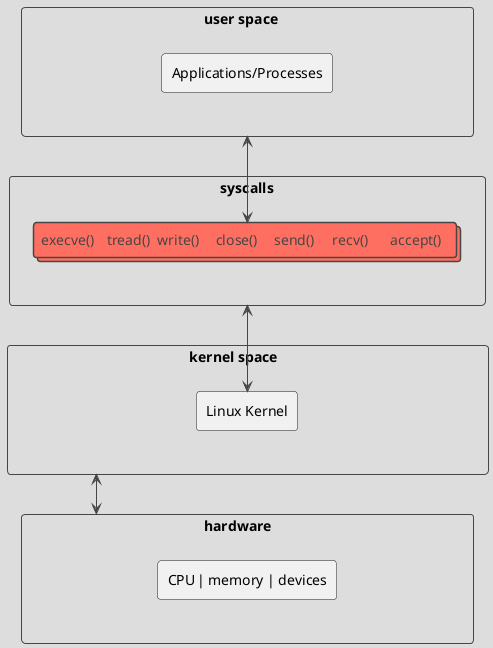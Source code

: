 @startuml linux-syscalls

skinparam linetype ortho
!theme toy
'top to bottom direction
'skinparam nodesep 36
'skinparam ranksep 50

left to right direction

together {
    rectangle "\t\t\t\t\t\tuser space\t\t\t\t\t\t\t" as uspace {
        rectangle "Applications/Processes" as apps
    }

    rectangle "syscalls" as syscalls {
        collections "execve()\t  tread()\twrite()\tclose()\tsend()\trecv()\taccept()  " as calls
    }
    rectangle "\t\t\t\t\t\tkernel space\t\t\t\t\t\t\t" as kspace {
        rectangle "Linux Kernel" as kernel
    }

    rectangle "\\t\t\t\t\t\thardware\t\t\t\t\t\t\t" as hardware {
        left to right direction
        rectangle "CPU\t| memory | devices" as cpu
    }
}
hardware <-> kspace
kernel <-> syscalls
uspace <-> calls
'uspace --[hidden]-> kernel

'cpu -[hidden]-> memory
'memory -[hidden]-> devices


@enduml